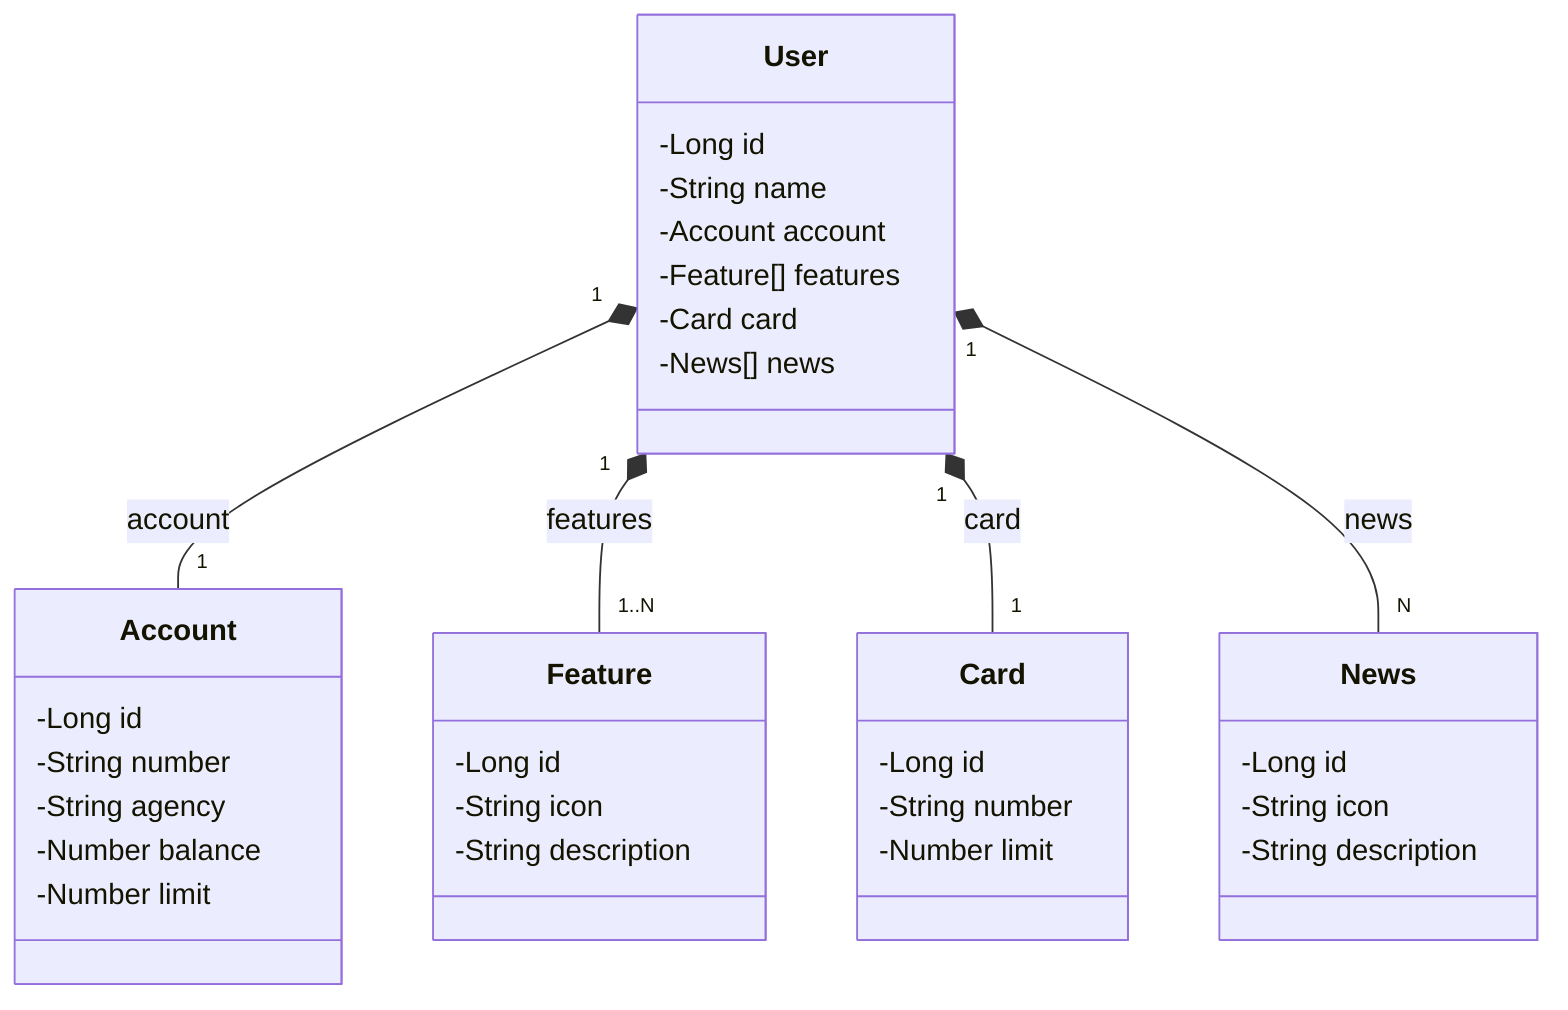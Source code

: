 classDiagram
  class User {
    -Long id
    -String name
    -Account account
    -Feature[] features
    -Card card
    -News[] news
  }

  class Account {
    -Long id
    -String number
    -String agency
    -Number balance
    -Number limit
  }

  class Feature {
    -Long id
    -String icon
    -String description
  }

  class Card {
    -Long id
    -String number
    -Number limit
  }

  class News {
    -Long id
    -String icon
    -String description
  }

  User "1" *-- "1" Account : account
  User "1" *-- "1..N" Feature : features
  User "1" *-- "1" Card : card
  User "1" *-- "N" News : news